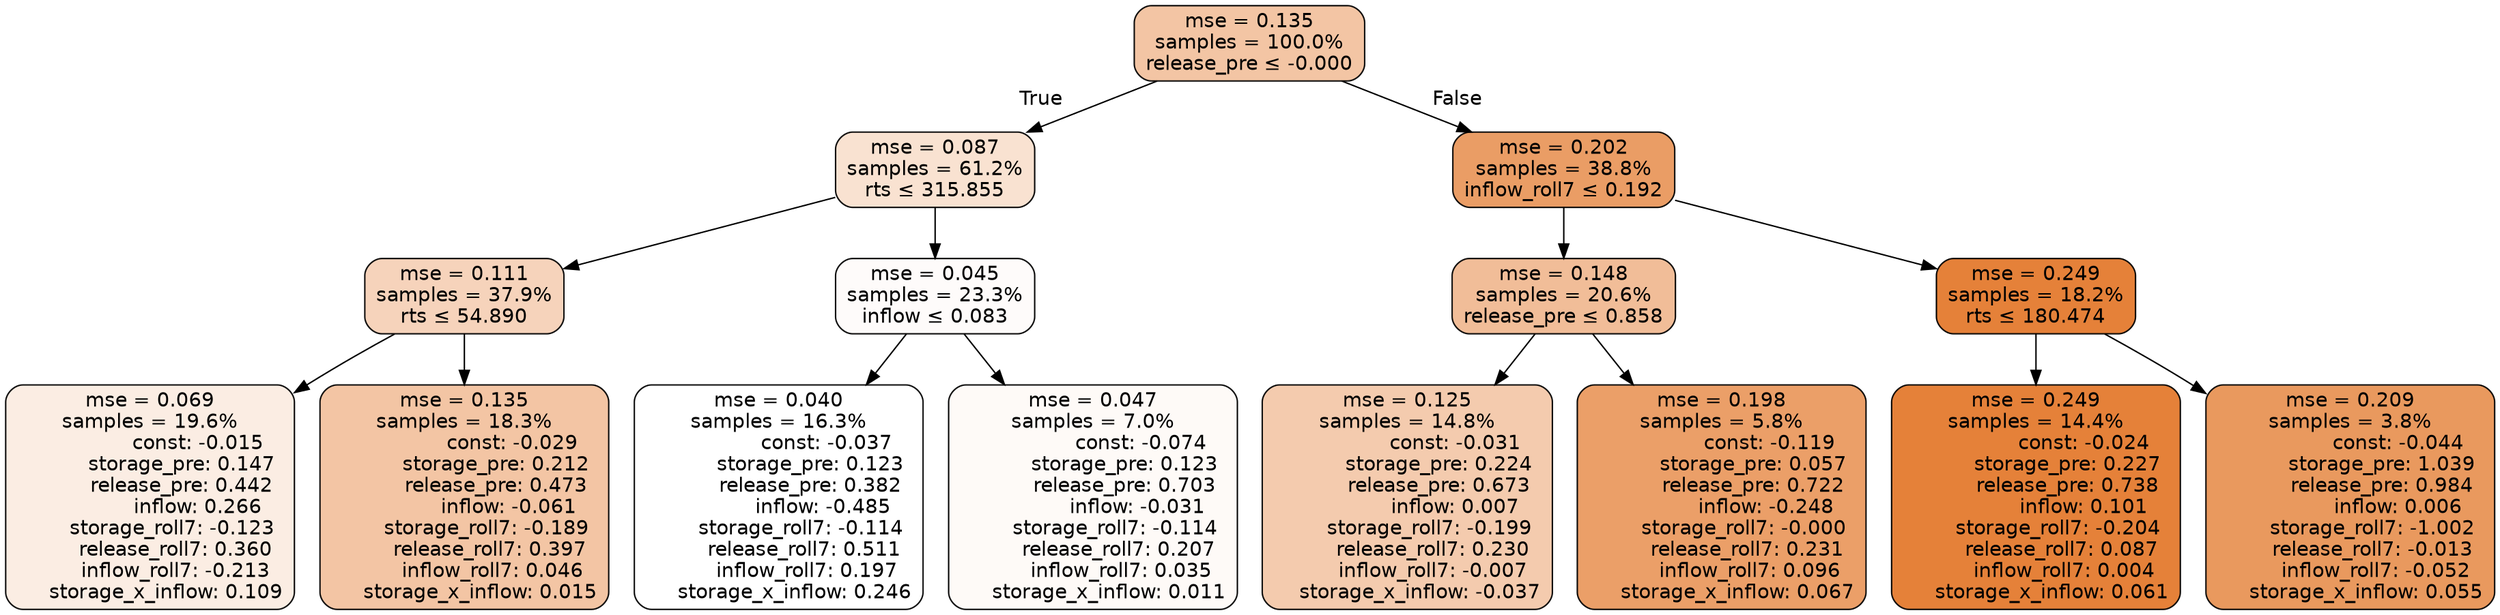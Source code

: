 digraph tree {
bgcolor="transparent"
node [shape=rectangle, style="filled, rounded", color="black", fontname=helvetica] ;
edge [fontname=helvetica] ;
	"0" [label="mse = 0.135
samples = 100.0%
release_pre &le; -0.000", fillcolor="#f3c5a4"]
	"1" [label="mse = 0.087
samples = 61.2%
rts &le; 315.855", fillcolor="#f9e2d1"]
	"2" [label="mse = 0.111
samples = 37.9%
rts &le; 54.890", fillcolor="#f6d3bb"]
	"3" [label="mse = 0.069
samples = 19.6%
               const: -0.015
          storage_pre: 0.147
          release_pre: 0.442
               inflow: 0.266
       storage_roll7: -0.123
        release_roll7: 0.360
        inflow_roll7: -0.213
     storage_x_inflow: 0.109", fillcolor="#fbede3"]
	"4" [label="mse = 0.135
samples = 18.3%
               const: -0.029
          storage_pre: 0.212
          release_pre: 0.473
              inflow: -0.061
       storage_roll7: -0.189
        release_roll7: 0.397
         inflow_roll7: 0.046
     storage_x_inflow: 0.015", fillcolor="#f3c5a4"]
	"5" [label="mse = 0.045
samples = 23.3%
inflow &le; 0.083", fillcolor="#fefbfa"]
	"6" [label="mse = 0.040
samples = 16.3%
               const: -0.037
          storage_pre: 0.123
          release_pre: 0.382
              inflow: -0.485
       storage_roll7: -0.114
        release_roll7: 0.511
         inflow_roll7: 0.197
     storage_x_inflow: 0.246", fillcolor="#ffffff"]
	"7" [label="mse = 0.047
samples = 7.0%
               const: -0.074
          storage_pre: 0.123
          release_pre: 0.703
              inflow: -0.031
       storage_roll7: -0.114
        release_roll7: 0.207
         inflow_roll7: 0.035
     storage_x_inflow: 0.011", fillcolor="#fefaf7"]
	"8" [label="mse = 0.202
samples = 38.8%
inflow_roll7 &le; 0.192", fillcolor="#ea9d65"]
	"9" [label="mse = 0.148
samples = 20.6%
release_pre &le; 0.858", fillcolor="#f1bd98"]
	"10" [label="mse = 0.125
samples = 14.8%
               const: -0.031
          storage_pre: 0.224
          release_pre: 0.673
               inflow: 0.007
       storage_roll7: -0.199
        release_roll7: 0.230
        inflow_roll7: -0.007
    storage_x_inflow: -0.037", fillcolor="#f4cbae"]
	"11" [label="mse = 0.198
samples = 5.8%
               const: -0.119
          storage_pre: 0.057
          release_pre: 0.722
              inflow: -0.248
       storage_roll7: -0.000
        release_roll7: 0.231
         inflow_roll7: 0.096
     storage_x_inflow: 0.067", fillcolor="#eb9f68"]
	"12" [label="mse = 0.249
samples = 18.2%
rts &le; 180.474", fillcolor="#e58139"]
	"13" [label="mse = 0.249
samples = 14.4%
               const: -0.024
          storage_pre: 0.227
          release_pre: 0.738
               inflow: 0.101
       storage_roll7: -0.204
        release_roll7: 0.087
         inflow_roll7: 0.004
     storage_x_inflow: 0.061", fillcolor="#e58139"]
	"14" [label="mse = 0.209
samples = 3.8%
               const: -0.044
          storage_pre: 1.039
          release_pre: 0.984
               inflow: 0.006
       storage_roll7: -1.002
       release_roll7: -0.013
        inflow_roll7: -0.052
     storage_x_inflow: 0.055", fillcolor="#e9995e"]

	"0" -> "1" [labeldistance=2.5, labelangle=45, headlabel="True"]
	"1" -> "2"
	"2" -> "3"
	"2" -> "4"
	"1" -> "5"
	"5" -> "6"
	"5" -> "7"
	"0" -> "8" [labeldistance=2.5, labelangle=-45, headlabel="False"]
	"8" -> "9"
	"9" -> "10"
	"9" -> "11"
	"8" -> "12"
	"12" -> "13"
	"12" -> "14"
}